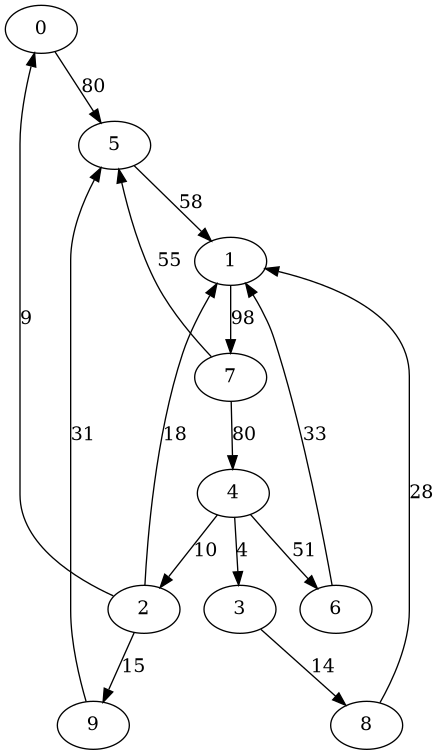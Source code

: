 @startuml
digraph G {
0 -> 5 [label = 80]
1 -> 7 [label = 98]
2 -> 1 [label = 18]
2 -> 0 [label = 9]
2 -> 9 [label = 15]
3 -> 8 [label = 14]
4 -> 3 [label = 4]
4 -> 2 [label = 10]
4 -> 6 [label = 51]
5 -> 1 [label = 58]
6 -> 1 [label = 33]
7 -> 5 [label = 55]
7 -> 4 [label = 80]
8 -> 1 [label = 28]
9 -> 5 [label = 31]
}
@enduml
